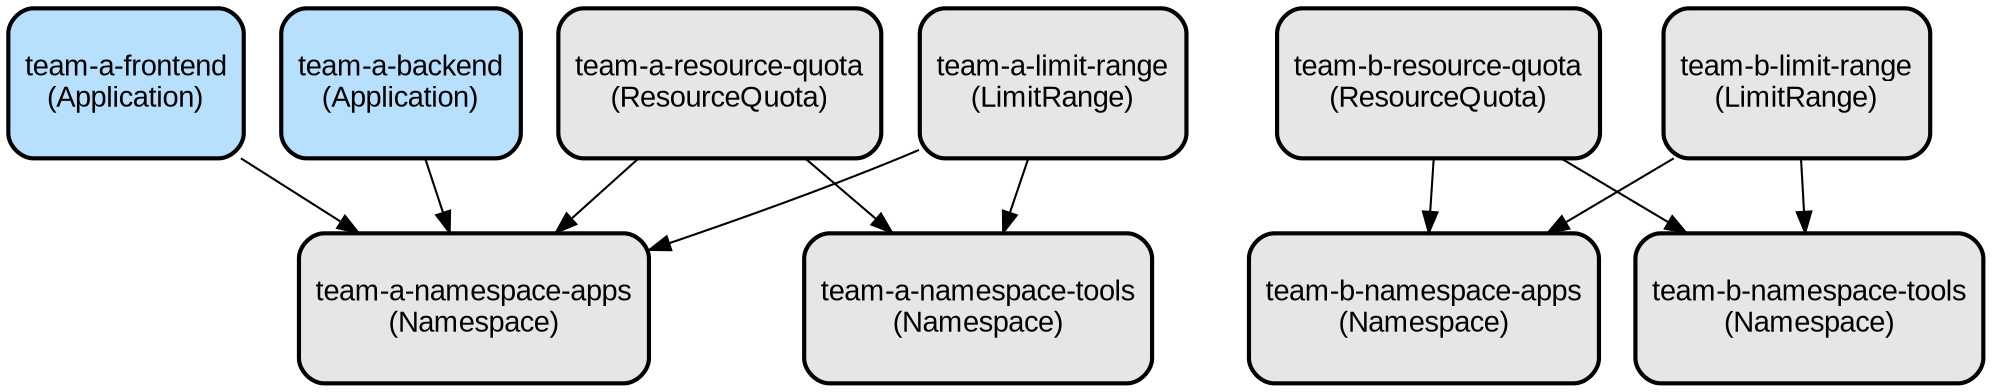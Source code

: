 digraph INFRA {
  node [ color = "black", fillcolor = "#E6E6E6", height =1, style = "filled,bold,rounded", fontname = "Arial" ];
  "team-a-namespace-apps" [ label = "team-a-namespace-apps
(Namespace)", shape =rectangle ];
  "team-a-namespace-tools" [ label = "team-a-namespace-tools
(Namespace)", shape =rectangle ];
  "team-a-frontend" [ label = "team-a-frontend
(Application)", shape =rectangle, fillcolor = "#B7E0FF" ];
  "team-a-backend" [ label = "team-a-backend
(Application)", shape =rectangle, fillcolor = "#B7E0FF" ];
  "team-a-resource-quota" [ label = "team-a-resource-quota
(ResourceQuota)", shape =rectangle ];
  "team-a-limit-range" [ label = "team-a-limit-range
(LimitRange)", shape =rectangle ];
  "team-b-namespace-apps" [ label = "team-b-namespace-apps
(Namespace)", shape =rectangle ];
  "team-b-namespace-tools" [ label = "team-b-namespace-tools
(Namespace)", shape =rectangle ];
  "team-b-resource-quota" [ label = "team-b-resource-quota
(ResourceQuota)", shape =rectangle ];
  "team-b-limit-range" [ label = "team-b-limit-range
(LimitRange)", shape =rectangle ];
  "team-a-frontend" -> "team-a-namespace-apps";
  "team-a-backend" -> "team-a-namespace-apps";
  "team-a-resource-quota" -> "team-a-namespace-apps";
  "team-a-resource-quota" -> "team-a-namespace-tools";
  "team-a-limit-range" -> "team-a-namespace-apps";
  "team-a-limit-range" -> "team-a-namespace-tools";
  "team-b-resource-quota" -> "team-b-namespace-apps";
  "team-b-resource-quota" -> "team-b-namespace-tools";
  "team-b-limit-range" -> "team-b-namespace-apps";
  "team-b-limit-range" -> "team-b-namespace-tools";
}
